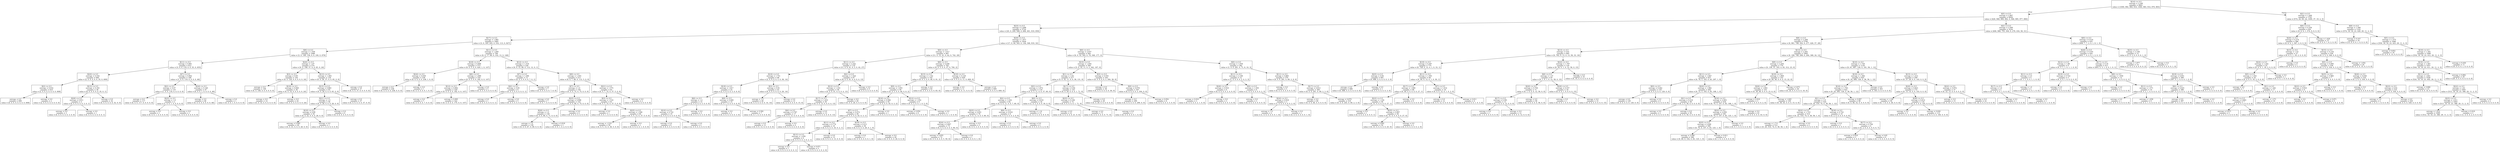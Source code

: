 digraph Tree {
node [shape=box] ;
0 [label="X[14] <= 0.5\nentropy = 3.169\nsamples = 8661\nvalue = [1000, 992, 984, 916, 1000, 983, 914, 979, 893]"] ;
1 [label="X[5] <= 0.5\nentropy = 2.967\nsamples = 6958\nvalue = [426, 968, 964, 892, 0, 946, 895, 977, 890]"] ;
0 -> 1 [labeldistance=2.5, labelangle=45, headlabel="True"] ;
2 [label="X[23] <= 0.5\nentropy = 2.498\nsamples = 3724\nvalue = [20, 0, 209, 588, 0, 668, 461, 919, 859]"] ;
1 -> 2 ;
3 [label="X[17] <= 0.5\nentropy = 1.985\nsamples = 1885\nvalue = [3, 0, 165, 245, 0, 532, 113, 0, 827]"] ;
2 -> 3 ;
4 [label="X[8] <= 0.5\nentropy = 1.558\nsamples = 1086\nvalue = [3, 0, 148, 156, 0, 0, 100, 0, 679]"] ;
3 -> 4 ;
5 [label="X[11] <= 0.5\nentropy = 0.881\nsamples = 812\nvalue = [3, 0, 0, 119, 0, 0, 35, 0, 655]"] ;
4 -> 5 ;
6 [label="X[20] <= 0.5\nentropy = 0.334\nsamples = 646\nvalue = [2, 0, 0, 0, 0, 0, 35, 0, 609]"] ;
5 -> 6 ;
7 [label="X[2] <= 0.5\nentropy = 0.032\nsamples = 610\nvalue = [2, 0, 0, 0, 0, 0, 0, 0, 608]"] ;
6 -> 7 ;
8 [label="entropy = 0.0\nsamples = 608\nvalue = [0, 0, 0, 0, 0, 0, 0, 0, 608]"] ;
7 -> 8 ;
9 [label="entropy = 0.0\nsamples = 2\nvalue = [2, 0, 0, 0, 0, 0, 0, 0, 0]"] ;
7 -> 9 ;
10 [label="X[15] <= 0.5\nentropy = 0.183\nsamples = 36\nvalue = [0, 0, 0, 0, 0, 0, 35, 0, 1]"] ;
6 -> 10 ;
11 [label="X[26] <= 0.5\nentropy = 0.811\nsamples = 4\nvalue = [0, 0, 0, 0, 0, 0, 3, 0, 1]"] ;
10 -> 11 ;
12 [label="entropy = 0.0\nsamples = 3\nvalue = [0, 0, 0, 0, 0, 0, 3, 0, 0]"] ;
11 -> 12 ;
13 [label="entropy = 0.0\nsamples = 1\nvalue = [0, 0, 0, 0, 0, 0, 0, 0, 1]"] ;
11 -> 13 ;
14 [label="entropy = 0.0\nsamples = 32\nvalue = [0, 0, 0, 0, 0, 0, 32, 0, 0]"] ;
10 -> 14 ;
15 [label="X[7] <= 0.5\nentropy = 0.902\nsamples = 166\nvalue = [1, 0, 0, 119, 0, 0, 0, 0, 46]"] ;
5 -> 15 ;
16 [label="X[2] <= 0.5\nentropy = 0.07\nsamples = 119\nvalue = [1, 0, 0, 118, 0, 0, 0, 0, 0]"] ;
15 -> 16 ;
17 [label="entropy = 0.0\nsamples = 117\nvalue = [0, 0, 0, 117, 0, 0, 0, 0, 0]"] ;
16 -> 17 ;
18 [label="X[25] <= 0.5\nentropy = 1.0\nsamples = 2\nvalue = [1, 0, 0, 1, 0, 0, 0, 0, 0]"] ;
16 -> 18 ;
19 [label="entropy = 0.0\nsamples = 1\nvalue = [0, 0, 0, 1, 0, 0, 0, 0, 0]"] ;
18 -> 19 ;
20 [label="entropy = 0.0\nsamples = 1\nvalue = [1, 0, 0, 0, 0, 0, 0, 0, 0]"] ;
18 -> 20 ;
21 [label="X[24] <= 0.5\nentropy = 0.149\nsamples = 47\nvalue = [0, 0, 0, 1, 0, 0, 0, 0, 46]"] ;
15 -> 21 ;
22 [label="entropy = 0.0\nsamples = 46\nvalue = [0, 0, 0, 0, 0, 0, 0, 0, 46]"] ;
21 -> 22 ;
23 [label="entropy = 0.0\nsamples = 1\nvalue = [0, 0, 0, 1, 0, 0, 0, 0, 0]"] ;
21 -> 23 ;
24 [label="X[20] <= 0.5\nentropy = 1.67\nsamples = 274\nvalue = [0, 0, 148, 37, 0, 0, 65, 0, 24]"] ;
4 -> 24 ;
25 [label="X[3] <= 0.5\nentropy = 0.65\nsamples = 144\nvalue = [0, 0, 120, 0, 0, 0, 0, 0, 24]"] ;
24 -> 25 ;
26 [label="entropy = 0.0\nsamples = 106\nvalue = [0, 0, 106, 0, 0, 0, 0, 0, 0]"] ;
25 -> 26 ;
27 [label="X[19] <= 0.5\nentropy = 0.949\nsamples = 38\nvalue = [0, 0, 14, 0, 0, 0, 0, 0, 24]"] ;
25 -> 27 ;
28 [label="entropy = 0.0\nsamples = 14\nvalue = [0, 0, 14, 0, 0, 0, 0, 0, 0]"] ;
27 -> 28 ;
29 [label="entropy = 0.0\nsamples = 24\nvalue = [0, 0, 0, 0, 0, 0, 0, 0, 24]"] ;
27 -> 29 ;
30 [label="X[13] <= 0.5\nentropy = 1.493\nsamples = 130\nvalue = [0, 0, 28, 37, 0, 0, 65, 0, 0]"] ;
24 -> 30 ;
31 [label="X[15] <= 0.5\nentropy = 0.883\nsamples = 93\nvalue = [0, 0, 28, 0, 0, 0, 65, 0, 0]"] ;
30 -> 31 ;
32 [label="X[21] <= 0.5\nentropy = 1.0\nsamples = 56\nvalue = [0, 0, 28, 0, 0, 0, 28, 0, 0]"] ;
31 -> 32 ;
33 [label="X[10] <= 0.5\nentropy = 0.99\nsamples = 50\nvalue = [0, 0, 22, 0, 0, 0, 28, 0, 0]"] ;
32 -> 33 ;
34 [label="entropy = 0.985\nsamples = 49\nvalue = [0, 0, 21, 0, 0, 0, 28, 0, 0]"] ;
33 -> 34 ;
35 [label="entropy = 0.0\nsamples = 1\nvalue = [0, 0, 1, 0, 0, 0, 0, 0, 0]"] ;
33 -> 35 ;
36 [label="entropy = 0.0\nsamples = 6\nvalue = [0, 0, 6, 0, 0, 0, 0, 0, 0]"] ;
32 -> 36 ;
37 [label="entropy = 0.0\nsamples = 37\nvalue = [0, 0, 0, 0, 0, 0, 37, 0, 0]"] ;
31 -> 37 ;
38 [label="entropy = 0.0\nsamples = 37\nvalue = [0, 0, 0, 37, 0, 0, 0, 0, 0]"] ;
30 -> 38 ;
39 [label="X[11] <= 0.5\nentropy = 1.409\nsamples = 799\nvalue = [0, 0, 17, 89, 0, 532, 13, 0, 148]"] ;
3 -> 39 ;
40 [label="X[18] <= 0.5\nentropy = 0.908\nsamples = 573\nvalue = [0, 0, 5, 0, 0, 420, 1, 0, 147]"] ;
39 -> 40 ;
41 [label="X[24] <= 0.5\nentropy = 0.039\nsamples = 239\nvalue = [0, 0, 0, 0, 0, 238, 1, 0, 0]"] ;
40 -> 41 ;
42 [label="entropy = 0.0\nsamples = 238\nvalue = [0, 0, 0, 0, 0, 238, 0, 0, 0]"] ;
41 -> 42 ;
43 [label="entropy = 0.0\nsamples = 1\nvalue = [0, 0, 0, 0, 0, 0, 1, 0, 0]"] ;
41 -> 43 ;
44 [label="X[8] <= 0.5\nentropy = 1.089\nsamples = 334\nvalue = [0, 0, 5, 0, 0, 182, 0, 0, 147]"] ;
40 -> 44 ;
45 [label="X[12] <= 0.5\nentropy = 0.992\nsamples = 329\nvalue = [0, 0, 0, 0, 0, 182, 0, 0, 147]"] ;
44 -> 45 ;
46 [label="entropy = 0.0\nsamples = 7\nvalue = [0, 0, 0, 0, 0, 7, 0, 0, 0]"] ;
45 -> 46 ;
47 [label="entropy = 0.995\nsamples = 322\nvalue = [0, 0, 0, 0, 0, 175, 0, 0, 147]"] ;
45 -> 47 ;
48 [label="entropy = 0.0\nsamples = 5\nvalue = [0, 0, 5, 0, 0, 0, 0, 0, 0]"] ;
44 -> 48 ;
49 [label="X[12] <= 0.5\nentropy = 1.516\nsamples = 226\nvalue = [0, 0, 12, 89, 0, 112, 12, 0, 1]"] ;
39 -> 49 ;
50 [label="X[7] <= 0.5\nentropy = 1.296\nsamples = 13\nvalue = [0, 0, 5, 0, 0, 0, 7, 0, 1]"] ;
49 -> 50 ;
51 [label="X[4] <= 0.5\nentropy = 0.65\nsamples = 6\nvalue = [0, 0, 5, 0, 0, 0, 0, 0, 1]"] ;
50 -> 51 ;
52 [label="entropy = 0.0\nsamples = 1\nvalue = [0, 0, 0, 0, 0, 0, 0, 0, 1]"] ;
51 -> 52 ;
53 [label="entropy = 0.0\nsamples = 5\nvalue = [0, 0, 5, 0, 0, 0, 0, 0, 0]"] ;
51 -> 53 ;
54 [label="entropy = 0.0\nsamples = 7\nvalue = [0, 0, 0, 0, 0, 0, 7, 0, 0]"] ;
50 -> 54 ;
55 [label="X[8] <= 0.5\nentropy = 1.303\nsamples = 213\nvalue = [0, 0, 7, 89, 0, 112, 5, 0, 0]"] ;
49 -> 55 ;
56 [label="X[7] <= 0.5\nentropy = 1.0\nsamples = 150\nvalue = [0, 0, 0, 75, 0, 75, 0, 0, 0]"] ;
55 -> 56 ;
57 [label="entropy = 0.0\nsamples = 7\nvalue = [0, 0, 0, 7, 0, 0, 0, 0, 0]"] ;
56 -> 57 ;
58 [label="X[25] <= 0.5\nentropy = 0.998\nsamples = 143\nvalue = [0, 0, 0, 68, 0, 75, 0, 0, 0]"] ;
56 -> 58 ;
59 [label="X[20] <= 0.5\nentropy = 1.0\nsamples = 139\nvalue = [0, 0, 0, 68, 0, 71, 0, 0, 0]"] ;
58 -> 59 ;
60 [label="entropy = 1.0\nsamples = 136\nvalue = [0, 0, 0, 67, 0, 69, 0, 0, 0]"] ;
59 -> 60 ;
61 [label="entropy = 0.918\nsamples = 3\nvalue = [0, 0, 0, 1, 0, 2, 0, 0, 0]"] ;
59 -> 61 ;
62 [label="entropy = 0.0\nsamples = 4\nvalue = [0, 0, 0, 0, 0, 4, 0, 0, 0]"] ;
58 -> 62 ;
63 [label="X[21] <= 0.5\nentropy = 1.575\nsamples = 63\nvalue = [0, 0, 7, 14, 0, 37, 5, 0, 0]"] ;
55 -> 63 ;
64 [label="X[3] <= 0.5\nentropy = 1.516\nsamples = 61\nvalue = [0, 0, 5, 14, 0, 37, 5, 0, 0]"] ;
63 -> 64 ;
65 [label="entropy = 0.0\nsamples = 1\nvalue = [0, 0, 0, 1, 0, 0, 0, 0, 0]"] ;
64 -> 65 ;
66 [label="X[25] <= 0.5\nentropy = 1.506\nsamples = 60\nvalue = [0, 0, 5, 13, 0, 37, 5, 0, 0]"] ;
64 -> 66 ;
67 [label="entropy = 1.519\nsamples = 59\nvalue = [0, 0, 5, 13, 0, 36, 5, 0, 0]"] ;
66 -> 67 ;
68 [label="entropy = 0.0\nsamples = 1\nvalue = [0, 0, 0, 0, 0, 1, 0, 0, 0]"] ;
66 -> 68 ;
69 [label="entropy = 0.0\nsamples = 2\nvalue = [0, 0, 2, 0, 0, 0, 0, 0, 0]"] ;
63 -> 69 ;
70 [label="X[20] <= 0.5\nentropy = 1.977\nsamples = 1839\nvalue = [17, 0, 44, 343, 0, 136, 348, 919, 32]"] ;
2 -> 70 ;
71 [label="X[0] <= 0.5\nentropy = 1.017\nsamples = 897\nvalue = [11, 0, 12, 41, 0, 62, 0, 742, 29]"] ;
70 -> 71 ;
72 [label="X[11] <= 0.5\nentropy = 2.242\nsamples = 135\nvalue = [11, 0, 9, 41, 0, 5, 0, 42, 27]"] ;
71 -> 72 ;
73 [label="X[16] <= 0.5\nentropy = 1.751\nsamples = 68\nvalue = [2, 0, 9, 0, 0, 5, 0, 38, 14]"] ;
72 -> 73 ;
74 [label="X[18] <= 0.5\nentropy = 1.817\nsamples = 25\nvalue = [2, 0, 9, 0, 0, 5, 0, 9, 0]"] ;
73 -> 74 ;
75 [label="X[6] <= 0.5\nentropy = 1.4\nsamples = 15\nvalue = [2, 0, 8, 0, 0, 5, 0, 0, 0]"] ;
74 -> 75 ;
76 [label="X[10] <= 0.5\nentropy = 0.722\nsamples = 10\nvalue = [2, 0, 8, 0, 0, 0, 0, 0, 0]"] ;
75 -> 76 ;
77 [label="entropy = 0.0\nsamples = 8\nvalue = [0, 0, 8, 0, 0, 0, 0, 0, 0]"] ;
76 -> 77 ;
78 [label="entropy = 0.0\nsamples = 2\nvalue = [2, 0, 0, 0, 0, 0, 0, 0, 0]"] ;
76 -> 78 ;
79 [label="entropy = 0.0\nsamples = 5\nvalue = [0, 0, 0, 0, 0, 5, 0, 0, 0]"] ;
75 -> 79 ;
80 [label="X[9] <= 0.5\nentropy = 0.469\nsamples = 10\nvalue = [0, 0, 1, 0, 0, 0, 0, 9, 0]"] ;
74 -> 80 ;
81 [label="entropy = 0.0\nsamples = 3\nvalue = [0, 0, 0, 0, 0, 0, 0, 3, 0]"] ;
80 -> 81 ;
82 [label="entropy = 0.592\nsamples = 7\nvalue = [0, 0, 1, 0, 0, 0, 0, 6, 0]"] ;
80 -> 82 ;
83 [label="X[3] <= 0.5\nentropy = 0.91\nsamples = 43\nvalue = [0, 0, 0, 0, 0, 0, 0, 29, 14]"] ;
73 -> 83 ;
84 [label="entropy = 1.0\nsamples = 28\nvalue = [0, 0, 0, 0, 0, 0, 0, 14, 14]"] ;
83 -> 84 ;
85 [label="entropy = 0.0\nsamples = 15\nvalue = [0, 0, 0, 0, 0, 0, 0, 15, 0]"] ;
83 -> 85 ;
86 [label="X[2] <= 0.5\nentropy = 1.524\nsamples = 67\nvalue = [9, 0, 0, 41, 0, 0, 0, 4, 13]"] ;
72 -> 86 ;
87 [label="X[12] <= 0.5\nentropy = 1.103\nsamples = 58\nvalue = [0, 0, 0, 41, 0, 0, 0, 4, 13]"] ;
86 -> 87 ;
88 [label="X[17] <= 0.5\nentropy = 1.433\nsamples = 30\nvalue = [0, 0, 0, 13, 0, 0, 0, 4, 13]"] ;
87 -> 88 ;
89 [label="X[4] <= 0.5\nentropy = 0.787\nsamples = 17\nvalue = [0, 0, 0, 13, 0, 0, 0, 4, 0]"] ;
88 -> 89 ;
90 [label="entropy = 0.0\nsamples = 13\nvalue = [0, 0, 0, 13, 0, 0, 0, 0, 0]"] ;
89 -> 90 ;
91 [label="entropy = 0.0\nsamples = 4\nvalue = [0, 0, 0, 0, 0, 0, 0, 4, 0]"] ;
89 -> 91 ;
92 [label="entropy = 0.0\nsamples = 13\nvalue = [0, 0, 0, 0, 0, 0, 0, 0, 13]"] ;
88 -> 92 ;
93 [label="entropy = 0.0\nsamples = 28\nvalue = [0, 0, 0, 28, 0, 0, 0, 0, 0]"] ;
87 -> 93 ;
94 [label="entropy = 0.0\nsamples = 9\nvalue = [9, 0, 0, 0, 0, 0, 0, 0, 0]"] ;
86 -> 94 ;
95 [label="X[6] <= 0.5\nentropy = 0.446\nsamples = 762\nvalue = [0, 0, 3, 0, 0, 57, 0, 700, 2]"] ;
71 -> 95 ;
96 [label="X[15] <= 0.5\nentropy = 1.142\nsamples = 142\nvalue = [0, 0, 3, 0, 0, 46, 0, 91, 2]"] ;
95 -> 96 ;
97 [label="X[9] <= 0.5\nentropy = 1.055\nsamples = 59\nvalue = [0, 0, 3, 0, 0, 46, 0, 8, 2]"] ;
96 -> 97 ;
98 [label="X[16] <= 0.5\nentropy = 0.566\nsamples = 50\nvalue = [0, 0, 0, 0, 0, 45, 0, 3, 2]"] ;
97 -> 98 ;
99 [label="X[7] <= 0.5\nentropy = 0.474\nsamples = 49\nvalue = [0, 0, 0, 0, 0, 45, 0, 3, 1]"] ;
98 -> 99 ;
100 [label="X[11] <= 0.5\nentropy = 0.774\nsamples = 19\nvalue = [0, 0, 0, 0, 0, 16, 0, 2, 1]"] ;
99 -> 100 ;
101 [label="X[13] <= 0.5\nentropy = 1.459\nsamples = 6\nvalue = [0, 0, 0, 0, 0, 3, 0, 2, 1]"] ;
100 -> 101 ;
102 [label="entropy = 0.0\nsamples = 1\nvalue = [0, 0, 0, 0, 0, 0, 0, 0, 1]"] ;
101 -> 102 ;
103 [label="entropy = 0.971\nsamples = 5\nvalue = [0, 0, 0, 0, 0, 3, 0, 2, 0]"] ;
101 -> 103 ;
104 [label="entropy = 0.0\nsamples = 13\nvalue = [0, 0, 0, 0, 0, 13, 0, 0, 0]"] ;
100 -> 104 ;
105 [label="X[18] <= 0.5\nentropy = 0.211\nsamples = 30\nvalue = [0, 0, 0, 0, 0, 29, 0, 1, 0]"] ;
99 -> 105 ;
106 [label="entropy = 0.0\nsamples = 1\nvalue = [0, 0, 0, 0, 0, 0, 0, 1, 0]"] ;
105 -> 106 ;
107 [label="entropy = 0.0\nsamples = 29\nvalue = [0, 0, 0, 0, 0, 29, 0, 0, 0]"] ;
105 -> 107 ;
108 [label="entropy = 0.0\nsamples = 1\nvalue = [0, 0, 0, 0, 0, 0, 0, 0, 1]"] ;
98 -> 108 ;
109 [label="X[12] <= 0.5\nentropy = 1.352\nsamples = 9\nvalue = [0, 0, 3, 0, 0, 1, 0, 5, 0]"] ;
97 -> 109 ;
110 [label="entropy = 0.954\nsamples = 8\nvalue = [0, 0, 3, 0, 0, 0, 0, 5, 0]"] ;
109 -> 110 ;
111 [label="entropy = 0.0\nsamples = 1\nvalue = [0, 0, 0, 0, 0, 1, 0, 0, 0]"] ;
109 -> 111 ;
112 [label="entropy = 0.0\nsamples = 83\nvalue = [0, 0, 0, 0, 0, 0, 0, 83, 0]"] ;
96 -> 112 ;
113 [label="X[19] <= 0.5\nentropy = 0.129\nsamples = 620\nvalue = [0, 0, 0, 0, 0, 11, 0, 609, 0]"] ;
95 -> 113 ;
114 [label="entropy = 0.0\nsamples = 11\nvalue = [0, 0, 0, 0, 0, 11, 0, 0, 0]"] ;
113 -> 114 ;
115 [label="entropy = 0.0\nsamples = 609\nvalue = [0, 0, 0, 0, 0, 0, 0, 609, 0]"] ;
113 -> 115 ;
116 [label="X[6] <= 0.5\nentropy = 2.037\nsamples = 942\nvalue = [6, 0, 32, 302, 0, 74, 348, 177, 3]"] ;
70 -> 116 ;
117 [label="X[10] <= 0.5\nentropy = 1.404\nsamples = 560\nvalue = [5, 0, 32, 11, 0, 3, 342, 167, 0]"] ;
116 -> 117 ;
118 [label="X[1] <= 0.5\nentropy = 1.63\nsamples = 217\nvalue = [5, 0, 32, 11, 0, 0, 38, 131, 0]"] ;
117 -> 118 ;
119 [label="X[3] <= 0.5\nentropy = 1.672\nsamples = 116\nvalue = [5, 0, 3, 11, 0, 0, 37, 60, 0]"] ;
118 -> 119 ;
120 [label="X[2] <= 0.5\nentropy = 1.234\nsamples = 82\nvalue = [4, 0, 0, 11, 0, 0, 7, 60, 0]"] ;
119 -> 120 ;
121 [label="X[25] <= 0.5\nentropy = 0.931\nsamples = 76\nvalue = [0, 0, 0, 11, 0, 0, 5, 60, 0]"] ;
120 -> 121 ;
122 [label="X[24] <= 0.5\nentropy = 0.847\nsamples = 73\nvalue = [0, 0, 0, 8, 0, 0, 5, 60, 0]"] ;
121 -> 122 ;
123 [label="entropy = 0.855\nsamples = 72\nvalue = [0, 0, 0, 8, 0, 0, 5, 59, 0]"] ;
122 -> 123 ;
124 [label="entropy = 0.0\nsamples = 1\nvalue = [0, 0, 0, 0, 0, 0, 0, 1, 0]"] ;
122 -> 124 ;
125 [label="entropy = 0.0\nsamples = 3\nvalue = [0, 0, 0, 3, 0, 0, 0, 0, 0]"] ;
121 -> 125 ;
126 [label="X[9] <= 0.5\nentropy = 0.918\nsamples = 6\nvalue = [4, 0, 0, 0, 0, 0, 2, 0, 0]"] ;
120 -> 126 ;
127 [label="entropy = 0.0\nsamples = 4\nvalue = [4, 0, 0, 0, 0, 0, 0, 0, 0]"] ;
126 -> 127 ;
128 [label="entropy = 0.0\nsamples = 2\nvalue = [0, 0, 0, 0, 0, 0, 2, 0, 0]"] ;
126 -> 128 ;
129 [label="X[0] <= 0.5\nentropy = 0.618\nsamples = 34\nvalue = [1, 0, 3, 0, 0, 0, 30, 0, 0]"] ;
119 -> 129 ;
130 [label="entropy = 1.14\nsamples = 13\nvalue = [1, 0, 3, 0, 0, 0, 9, 0, 0]"] ;
129 -> 130 ;
131 [label="entropy = 0.0\nsamples = 21\nvalue = [0, 0, 0, 0, 0, 0, 21, 0, 0]"] ;
129 -> 131 ;
132 [label="X[17] <= 0.5\nentropy = 0.94\nsamples = 101\nvalue = [0, 0, 29, 0, 0, 0, 1, 71, 0]"] ;
118 -> 132 ;
133 [label="X[25] <= 0.5\nentropy = 0.106\nsamples = 72\nvalue = [0, 0, 0, 0, 0, 0, 1, 71, 0]"] ;
132 -> 133 ;
134 [label="entropy = 0.0\nsamples = 71\nvalue = [0, 0, 0, 0, 0, 0, 0, 71, 0]"] ;
133 -> 134 ;
135 [label="entropy = 0.0\nsamples = 1\nvalue = [0, 0, 0, 0, 0, 0, 1, 0, 0]"] ;
133 -> 135 ;
136 [label="entropy = 0.0\nsamples = 29\nvalue = [0, 0, 29, 0, 0, 0, 0, 0, 0]"] ;
132 -> 136 ;
137 [label="X[3] <= 0.5\nentropy = 0.555\nsamples = 343\nvalue = [0, 0, 0, 0, 0, 3, 304, 36, 0]"] ;
117 -> 137 ;
138 [label="entropy = 0.0\nsamples = 36\nvalue = [0, 0, 0, 0, 0, 0, 0, 36, 0]"] ;
137 -> 138 ;
139 [label="X[0] <= 0.5\nentropy = 0.079\nsamples = 307\nvalue = [0, 0, 0, 0, 0, 3, 304, 0, 0]"] ;
137 -> 139 ;
140 [label="entropy = 0.0\nsamples = 299\nvalue = [0, 0, 0, 0, 0, 0, 299, 0, 0]"] ;
139 -> 140 ;
141 [label="entropy = 0.954\nsamples = 8\nvalue = [0, 0, 0, 0, 0, 3, 5, 0, 0]"] ;
139 -> 141 ;
142 [label="X[0] <= 0.5\nentropy = 1.059\nsamples = 382\nvalue = [1, 0, 0, 291, 0, 71, 6, 10, 3]"] ;
116 -> 142 ;
143 [label="X[11] <= 0.5\nentropy = 2.189\nsamples = 12\nvalue = [1, 0, 0, 0, 0, 2, 4, 2, 3]"] ;
142 -> 143 ;
144 [label="X[26] <= 0.5\nentropy = 0.918\nsamples = 6\nvalue = [0, 0, 0, 0, 0, 2, 4, 0, 0]"] ;
143 -> 144 ;
145 [label="entropy = 0.918\nsamples = 3\nvalue = [0, 0, 0, 0, 0, 2, 1, 0, 0]"] ;
144 -> 145 ;
146 [label="entropy = 0.0\nsamples = 3\nvalue = [0, 0, 0, 0, 0, 0, 3, 0, 0]"] ;
144 -> 146 ;
147 [label="X[2] <= 0.5\nentropy = 1.459\nsamples = 6\nvalue = [1, 0, 0, 0, 0, 0, 0, 2, 3]"] ;
143 -> 147 ;
148 [label="entropy = 0.0\nsamples = 3\nvalue = [0, 0, 0, 0, 0, 0, 0, 0, 3]"] ;
147 -> 148 ;
149 [label="X[24] <= 0.5\nentropy = 0.918\nsamples = 3\nvalue = [1, 0, 0, 0, 0, 0, 0, 2, 0]"] ;
147 -> 149 ;
150 [label="entropy = 1.0\nsamples = 2\nvalue = [1, 0, 0, 0, 0, 0, 0, 1, 0]"] ;
149 -> 150 ;
151 [label="entropy = 0.0\nsamples = 1\nvalue = [0, 0, 0, 0, 0, 0, 0, 1, 0]"] ;
149 -> 151 ;
152 [label="X[11] <= 0.5\nentropy = 0.885\nsamples = 370\nvalue = [0, 0, 0, 291, 0, 69, 2, 8, 0]"] ;
142 -> 152 ;
153 [label="entropy = 0.0\nsamples = 5\nvalue = [0, 0, 0, 0, 0, 0, 0, 5, 0]"] ;
152 -> 153 ;
154 [label="X[17] <= 0.5\nentropy = 0.813\nsamples = 365\nvalue = [0, 0, 0, 291, 0, 69, 2, 3, 0]"] ;
152 -> 154 ;
155 [label="entropy = 0.0\nsamples = 46\nvalue = [0, 0, 0, 46, 0, 0, 0, 0, 0]"] ;
154 -> 155 ;
156 [label="entropy = 0.879\nsamples = 319\nvalue = [0, 0, 0, 245, 0, 69, 2, 3, 0]"] ;
154 -> 156 ;
157 [label="X[2] <= 0.5\nentropy = 2.569\nsamples = 3234\nvalue = [406, 968, 755, 304, 0, 278, 434, 58, 31]"] ;
1 -> 157 ;
158 [label="X[8] <= 0.5\nentropy = 2.309\nsamples = 2799\nvalue = [0, 961, 748, 302, 0, 277, 426, 57, 28]"] ;
157 -> 158 ;
159 [label="X[13] <= 0.5\nentropy = 0.91\nsamples = 895\nvalue = [0, 762, 0, 13, 0, 13, 58, 33, 16]"] ;
158 -> 159 ;
160 [label="X[19] <= 0.5\nentropy = 0.397\nsamples = 775\nvalue = [0, 728, 0, 12, 0, 1, 0, 33, 1]"] ;
159 -> 160 ;
161 [label="X[25] <= 0.5\nentropy = 0.04\nsamples = 691\nvalue = [0, 688, 0, 0, 0, 0, 0, 3, 0]"] ;
160 -> 161 ;
162 [label="entropy = 0.0\nsamples = 688\nvalue = [0, 688, 0, 0, 0, 0, 0, 0, 0]"] ;
161 -> 162 ;
163 [label="entropy = 0.0\nsamples = 3\nvalue = [0, 0, 0, 0, 0, 0, 0, 3, 0]"] ;
161 -> 163 ;
164 [label="X[11] <= 0.5\nentropy = 1.593\nsamples = 84\nvalue = [0, 40, 0, 12, 0, 1, 0, 30, 1]"] ;
160 -> 164 ;
165 [label="X[17] <= 0.5\nentropy = 1.069\nsamples = 68\nvalue = [0, 40, 0, 0, 0, 0, 0, 27, 1]"] ;
164 -> 165 ;
166 [label="X[23] <= 0.5\nentropy = 1.104\nsamples = 59\nvalue = [0, 31, 0, 0, 0, 0, 0, 27, 1]"] ;
165 -> 166 ;
167 [label="entropy = 0.0\nsamples = 1\nvalue = [0, 0, 0, 0, 0, 0, 0, 0, 1]"] ;
166 -> 167 ;
168 [label="X[25] <= 0.5\nentropy = 0.997\nsamples = 58\nvalue = [0, 31, 0, 0, 0, 0, 0, 27, 0]"] ;
166 -> 168 ;
169 [label="entropy = 0.992\nsamples = 56\nvalue = [0, 31, 0, 0, 0, 0, 0, 25, 0]"] ;
168 -> 169 ;
170 [label="entropy = 0.0\nsamples = 2\nvalue = [0, 0, 0, 0, 0, 0, 0, 2, 0]"] ;
168 -> 170 ;
171 [label="entropy = 0.0\nsamples = 9\nvalue = [0, 9, 0, 0, 0, 0, 0, 0, 0]"] ;
165 -> 171 ;
172 [label="X[7] <= 0.5\nentropy = 1.014\nsamples = 16\nvalue = [0, 0, 0, 12, 0, 1, 0, 3, 0]"] ;
164 -> 172 ;
173 [label="entropy = 0.0\nsamples = 12\nvalue = [0, 0, 0, 12, 0, 0, 0, 0, 0]"] ;
172 -> 173 ;
174 [label="entropy = 0.811\nsamples = 4\nvalue = [0, 0, 0, 0, 0, 1, 0, 3, 0]"] ;
172 -> 174 ;
175 [label="X[22] <= 0.5\nentropy = 1.787\nsamples = 120\nvalue = [0, 34, 0, 1, 0, 12, 58, 0, 15]"] ;
159 -> 175 ;
176 [label="X[6] <= 0.5\nentropy = 1.37\nsamples = 87\nvalue = [0, 1, 0, 1, 0, 12, 58, 0, 15]"] ;
175 -> 176 ;
177 [label="X[20] <= 0.5\nentropy = 0.758\nsamples = 71\nvalue = [0, 1, 0, 0, 0, 12, 58, 0, 0]"] ;
176 -> 177 ;
178 [label="X[17] <= 0.5\nentropy = 0.391\nsamples = 13\nvalue = [0, 1, 0, 0, 0, 12, 0, 0, 0]"] ;
177 -> 178 ;
179 [label="entropy = 0.0\nsamples = 1\nvalue = [0, 1, 0, 0, 0, 0, 0, 0, 0]"] ;
178 -> 179 ;
180 [label="entropy = 0.0\nsamples = 12\nvalue = [0, 0, 0, 0, 0, 12, 0, 0, 0]"] ;
178 -> 180 ;
181 [label="entropy = 0.0\nsamples = 58\nvalue = [0, 0, 0, 0, 0, 0, 58, 0, 0]"] ;
177 -> 181 ;
182 [label="X[26] <= 0.5\nentropy = 0.337\nsamples = 16\nvalue = [0, 0, 0, 1, 0, 0, 0, 0, 15]"] ;
176 -> 182 ;
183 [label="entropy = 0.0\nsamples = 1\nvalue = [0, 0, 0, 1, 0, 0, 0, 0, 0]"] ;
182 -> 183 ;
184 [label="entropy = 0.0\nsamples = 15\nvalue = [0, 0, 0, 0, 0, 0, 0, 0, 15]"] ;
182 -> 184 ;
185 [label="entropy = 0.0\nsamples = 33\nvalue = [0, 33, 0, 0, 0, 0, 0, 0, 0]"] ;
175 -> 185 ;
186 [label="X[13] <= 0.5\nentropy = 2.262\nsamples = 1904\nvalue = [0, 199, 748, 289, 0, 264, 368, 24, 12]"] ;
158 -> 186 ;
187 [label="X[9] <= 0.5\nentropy = 2.204\nsamples = 770\nvalue = [0, 138, 51, 163, 0, 83, 312, 23, 0]"] ;
186 -> 187 ;
188 [label="X[11] <= 0.5\nentropy = 1.847\nsamples = 627\nvalue = [0, 78, 5, 163, 0, 83, 297, 1, 0]"] ;
187 -> 188 ;
189 [label="X[0] <= 0.5\nentropy = 0.262\nsamples = 135\nvalue = [0, 6, 0, 0, 0, 0, 129, 0, 0]"] ;
188 -> 189 ;
190 [label="entropy = 0.0\nsamples = 129\nvalue = [0, 0, 0, 0, 0, 0, 129, 0, 0]"] ;
189 -> 190 ;
191 [label="entropy = 0.0\nsamples = 6\nvalue = [0, 6, 0, 0, 0, 0, 0, 0, 0]"] ;
189 -> 191 ;
192 [label="X[20] <= 0.5\nentropy = 1.982\nsamples = 492\nvalue = [0, 72, 5, 163, 0, 83, 168, 1, 0]"] ;
188 -> 192 ;
193 [label="X[1] <= 0.5\nentropy = 0.216\nsamples = 58\nvalue = [0, 2, 0, 56, 0, 0, 0, 0, 0]"] ;
192 -> 193 ;
194 [label="entropy = 0.0\nsamples = 2\nvalue = [0, 2, 0, 0, 0, 0, 0, 0, 0]"] ;
193 -> 194 ;
195 [label="entropy = 0.0\nsamples = 56\nvalue = [0, 0, 0, 56, 0, 0, 0, 0, 0]"] ;
193 -> 195 ;
196 [label="X[16] <= 0.5\nentropy = 2.003\nsamples = 434\nvalue = [0, 70, 5, 107, 0, 83, 168, 1, 0]"] ;
192 -> 196 ;
197 [label="X[22] <= 0.5\nentropy = 2.059\nsamples = 391\nvalue = [0, 70, 5, 107, 0, 83, 125, 1, 0]"] ;
196 -> 197 ;
198 [label="X[25] <= 0.5\nentropy = 2.048\nsamples = 390\nvalue = [0, 70, 4, 107, 0, 83, 125, 1, 0]"] ;
197 -> 198 ;
199 [label="entropy = 2.048\nsamples = 386\nvalue = [0, 69, 4, 104, 0, 83, 125, 1, 0]"] ;
198 -> 199 ;
200 [label="entropy = 0.811\nsamples = 4\nvalue = [0, 1, 0, 3, 0, 0, 0, 0, 0]"] ;
198 -> 200 ;
201 [label="entropy = 0.0\nsamples = 1\nvalue = [0, 0, 1, 0, 0, 0, 0, 0, 0]"] ;
197 -> 201 ;
202 [label="entropy = 0.0\nsamples = 43\nvalue = [0, 0, 0, 0, 0, 0, 43, 0, 0]"] ;
196 -> 202 ;
203 [label="X[19] <= 0.5\nentropy = 1.809\nsamples = 143\nvalue = [0, 60, 46, 0, 0, 0, 15, 22, 0]"] ;
187 -> 203 ;
204 [label="X[26] <= 0.5\nentropy = 1.693\nsamples = 103\nvalue = [0, 36, 46, 0, 0, 0, 15, 6, 0]"] ;
203 -> 204 ;
205 [label="entropy = 0.918\nsamples = 3\nvalue = [0, 0, 1, 0, 0, 0, 0, 2, 0]"] ;
204 -> 205 ;
206 [label="entropy = 1.645\nsamples = 100\nvalue = [0, 36, 45, 0, 0, 0, 15, 4, 0]"] ;
204 -> 206 ;
207 [label="entropy = 0.971\nsamples = 40\nvalue = [0, 24, 0, 0, 0, 0, 0, 16, 0]"] ;
203 -> 207 ;
208 [label="X[10] <= 0.5\nentropy = 1.726\nsamples = 1134\nvalue = [0, 61, 697, 126, 0, 181, 56, 1, 12]"] ;
186 -> 208 ;
209 [label="X[19] <= 0.5\nentropy = 1.394\nsamples = 925\nvalue = [0, 24, 668, 126, 0, 38, 56, 1, 12]"] ;
208 -> 209 ;
210 [label="X[16] <= 0.5\nentropy = 1.783\nsamples = 622\nvalue = [0, 24, 365, 126, 0, 38, 56, 1, 12]"] ;
209 -> 210 ;
211 [label="X[1] <= 0.5\nentropy = 1.8\nsamples = 524\nvalue = [0, 24, 319, 74, 0, 38, 56, 1, 12]"] ;
210 -> 211 ;
212 [label="X[22] <= 0.5\nentropy = 1.723\nsamples = 514\nvalue = [0, 22, 319, 74, 0, 38, 56, 1, 4]"] ;
211 -> 212 ;
213 [label="entropy = 1.711\nsamples = 512\nvalue = [0, 20, 319, 74, 0, 38, 56, 1, 4]"] ;
212 -> 213 ;
214 [label="entropy = 0.0\nsamples = 2\nvalue = [0, 2, 0, 0, 0, 0, 0, 0, 0]"] ;
212 -> 214 ;
215 [label="X[18] <= 0.5\nentropy = 0.722\nsamples = 10\nvalue = [0, 2, 0, 0, 0, 0, 0, 0, 8]"] ;
211 -> 215 ;
216 [label="entropy = 0.0\nsamples = 1\nvalue = [0, 0, 0, 0, 0, 0, 0, 0, 1]"] ;
215 -> 216 ;
217 [label="X[17] <= 0.5\nentropy = 0.764\nsamples = 9\nvalue = [0, 2, 0, 0, 0, 0, 0, 0, 7]"] ;
215 -> 217 ;
218 [label="entropy = 0.918\nsamples = 3\nvalue = [0, 1, 0, 0, 0, 0, 0, 0, 2]"] ;
217 -> 218 ;
219 [label="entropy = 0.65\nsamples = 6\nvalue = [0, 1, 0, 0, 0, 0, 0, 0, 5]"] ;
217 -> 219 ;
220 [label="entropy = 0.997\nsamples = 98\nvalue = [0, 0, 46, 52, 0, 0, 0, 0, 0]"] ;
210 -> 220 ;
221 [label="entropy = 0.0\nsamples = 303\nvalue = [0, 0, 303, 0, 0, 0, 0, 0, 0]"] ;
209 -> 221 ;
222 [label="X[15] <= 0.5\nentropy = 1.212\nsamples = 209\nvalue = [0, 37, 29, 0, 0, 143, 0, 0, 0]"] ;
208 -> 222 ;
223 [label="X[20] <= 0.5\nentropy = 0.823\nsamples = 172\nvalue = [0, 15, 14, 0, 0, 143, 0, 0, 0]"] ;
222 -> 223 ;
224 [label="entropy = 1.146\nsamples = 56\nvalue = [0, 7, 9, 0, 0, 40, 0, 0, 0]"] ;
223 -> 224 ;
225 [label="X[26] <= 0.5\nentropy = 0.614\nsamples = 116\nvalue = [0, 8, 5, 0, 0, 103, 0, 0, 0]"] ;
223 -> 225 ;
226 [label="entropy = 0.0\nsamples = 3\nvalue = [0, 0, 0, 0, 0, 3, 0, 0, 0]"] ;
225 -> 226 ;
227 [label="entropy = 0.626\nsamples = 113\nvalue = [0, 8, 5, 0, 0, 100, 0, 0, 0]"] ;
225 -> 227 ;
228 [label="X[22] <= 0.5\nentropy = 0.974\nsamples = 37\nvalue = [0, 22, 15, 0, 0, 0, 0, 0, 0]"] ;
222 -> 228 ;
229 [label="entropy = 0.0\nsamples = 15\nvalue = [0, 0, 15, 0, 0, 0, 0, 0, 0]"] ;
228 -> 229 ;
230 [label="entropy = 0.0\nsamples = 22\nvalue = [0, 22, 0, 0, 0, 0, 0, 0, 0]"] ;
228 -> 230 ;
231 [label="X[9] <= 0.5\nentropy = 0.516\nsamples = 435\nvalue = [406, 7, 7, 2, 0, 1, 8, 1, 3]"] ;
157 -> 231 ;
232 [label="X[26] <= 0.5\nentropy = 0.335\nsamples = 420\nvalue = [403, 7, 4, 2, 0, 1, 2, 0, 1]"] ;
231 -> 232 ;
233 [label="X[12] <= 0.5\nentropy = 1.88\nsamples = 9\nvalue = [0, 5, 1, 1, 0, 1, 1, 0, 0]"] ;
232 -> 233 ;
234 [label="X[11] <= 0.5\nentropy = 2.0\nsamples = 4\nvalue = [0, 1, 1, 0, 0, 1, 1, 0, 0]"] ;
233 -> 234 ;
235 [label="X[17] <= 0.5\nentropy = 1.0\nsamples = 2\nvalue = [0, 1, 0, 0, 0, 1, 0, 0, 0]"] ;
234 -> 235 ;
236 [label="entropy = 0.0\nsamples = 1\nvalue = [0, 1, 0, 0, 0, 0, 0, 0, 0]"] ;
235 -> 236 ;
237 [label="entropy = 0.0\nsamples = 1\nvalue = [0, 0, 0, 0, 0, 1, 0, 0, 0]"] ;
235 -> 237 ;
238 [label="entropy = 1.0\nsamples = 2\nvalue = [0, 0, 1, 0, 0, 0, 1, 0, 0]"] ;
234 -> 238 ;
239 [label="X[19] <= 0.5\nentropy = 0.722\nsamples = 5\nvalue = [0, 4, 0, 1, 0, 0, 0, 0, 0]"] ;
233 -> 239 ;
240 [label="entropy = 0.0\nsamples = 4\nvalue = [0, 4, 0, 0, 0, 0, 0, 0, 0]"] ;
239 -> 240 ;
241 [label="entropy = 0.0\nsamples = 1\nvalue = [0, 0, 0, 1, 0, 0, 0, 0, 0]"] ;
239 -> 241 ;
242 [label="X[17] <= 0.5\nentropy = 0.18\nsamples = 411\nvalue = [403, 2, 3, 1, 0, 0, 1, 0, 1]"] ;
232 -> 242 ;
243 [label="X[8] <= 0.5\nentropy = 1.959\nsamples = 12\nvalue = [6, 2, 2, 1, 0, 0, 0, 0, 1]"] ;
242 -> 243 ;
244 [label="entropy = 0.0\nsamples = 2\nvalue = [0, 2, 0, 0, 0, 0, 0, 0, 0]"] ;
243 -> 244 ;
245 [label="X[11] <= 0.5\nentropy = 1.571\nsamples = 10\nvalue = [6, 0, 2, 1, 0, 0, 0, 0, 1]"] ;
243 -> 245 ;
246 [label="entropy = 0.0\nsamples = 1\nvalue = [1, 0, 0, 0, 0, 0, 0, 0, 0]"] ;
245 -> 246 ;
247 [label="entropy = 1.658\nsamples = 9\nvalue = [5, 0, 2, 1, 0, 0, 0, 0, 1]"] ;
245 -> 247 ;
248 [label="X[18] <= 0.5\nentropy = 0.051\nsamples = 399\nvalue = [397, 0, 1, 0, 0, 0, 1, 0, 0]"] ;
242 -> 248 ;
249 [label="X[6] <= 0.5\nentropy = 0.025\nsamples = 398\nvalue = [397, 0, 0, 0, 0, 0, 1, 0, 0]"] ;
248 -> 249 ;
250 [label="entropy = 0.0\nsamples = 397\nvalue = [397, 0, 0, 0, 0, 0, 0, 0, 0]"] ;
249 -> 250 ;
251 [label="entropy = 0.0\nsamples = 1\nvalue = [0, 0, 0, 0, 0, 0, 1, 0, 0]"] ;
249 -> 251 ;
252 [label="entropy = 0.0\nsamples = 1\nvalue = [0, 0, 1, 0, 0, 0, 0, 0, 0]"] ;
248 -> 252 ;
253 [label="X[25] <= 0.5\nentropy = 2.106\nsamples = 15\nvalue = [3, 0, 3, 0, 0, 0, 6, 1, 2]"] ;
231 -> 253 ;
254 [label="entropy = 1.877\nsamples = 14\nvalue = [3, 0, 3, 0, 0, 0, 6, 0, 2]"] ;
253 -> 254 ;
255 [label="entropy = 0.0\nsamples = 1\nvalue = [0, 0, 0, 0, 0, 0, 0, 1, 0]"] ;
253 -> 255 ;
256 [label="X[2] <= 0.5\nentropy = 1.448\nsamples = 1703\nvalue = [574, 24, 20, 24, 1000, 37, 19, 2, 3]"] ;
0 -> 256 [labeldistance=2.5, labelangle=-45, headlabel="False"] ;
257 [label="X[6] <= 0.5\nentropy = 0.359\nsamples = 601\nvalue = [0, 6, 4, 1, 574, 8, 8, 0, 0]"] ;
256 -> 257 ;
258 [label="X[20] <= 0.5\nentropy = 0.274\nsamples = 586\nvalue = [0, 6, 4, 1, 567, 2, 6, 0, 0]"] ;
257 -> 258 ;
259 [label="X[15] <= 0.5\nentropy = 1.53\nsamples = 27\nvalue = [0, 4, 2, 1, 18, 2, 0, 0, 0]"] ;
258 -> 259 ;
260 [label="X[24] <= 0.5\nentropy = 1.242\nsamples = 25\nvalue = [0, 4, 0, 1, 18, 2, 0, 0, 0]"] ;
259 -> 260 ;
261 [label="X[5] <= 0.5\nentropy = 1.041\nsamples = 24\nvalue = [0, 4, 0, 0, 18, 2, 0, 0, 0]"] ;
260 -> 261 ;
262 [label="entropy = 0.0\nsamples = 7\nvalue = [0, 0, 0, 0, 7, 0, 0, 0, 0]"] ;
261 -> 262 ;
263 [label="X[1] <= 0.5\nentropy = 1.261\nsamples = 17\nvalue = [0, 4, 0, 0, 11, 2, 0, 0, 0]"] ;
261 -> 263 ;
264 [label="X[17] <= 0.5\nentropy = 0.863\nsamples = 7\nvalue = [0, 2, 0, 0, 5, 0, 0, 0, 0]"] ;
263 -> 264 ;
265 [label="entropy = 0.971\nsamples = 5\nvalue = [0, 2, 0, 0, 3, 0, 0, 0, 0]"] ;
264 -> 265 ;
266 [label="entropy = 0.0\nsamples = 2\nvalue = [0, 0, 0, 0, 2, 0, 0, 0, 0]"] ;
264 -> 266 ;
267 [label="entropy = 1.371\nsamples = 10\nvalue = [0, 2, 0, 0, 6, 2, 0, 0, 0]"] ;
263 -> 267 ;
268 [label="entropy = 0.0\nsamples = 1\nvalue = [0, 0, 0, 1, 0, 0, 0, 0, 0]"] ;
260 -> 268 ;
269 [label="entropy = 0.0\nsamples = 2\nvalue = [0, 0, 2, 0, 0, 0, 0, 0, 0]"] ;
259 -> 269 ;
270 [label="X[15] <= 0.5\nentropy = 0.154\nsamples = 559\nvalue = [0, 2, 2, 0, 549, 0, 6, 0, 0]"] ;
258 -> 270 ;
271 [label="X[5] <= 0.5\nentropy = 0.085\nsamples = 539\nvalue = [0, 2, 0, 0, 534, 0, 3, 0, 0]"] ;
270 -> 271 ;
272 [label="X[25] <= 0.5\nentropy = 0.985\nsamples = 7\nvalue = [0, 0, 0, 0, 4, 0, 3, 0, 0]"] ;
271 -> 272 ;
273 [label="X[23] <= 0.5\nentropy = 0.918\nsamples = 6\nvalue = [0, 0, 0, 0, 4, 0, 2, 0, 0]"] ;
272 -> 273 ;
274 [label="entropy = 0.0\nsamples = 1\nvalue = [0, 0, 0, 0, 1, 0, 0, 0, 0]"] ;
273 -> 274 ;
275 [label="entropy = 0.971\nsamples = 5\nvalue = [0, 0, 0, 0, 3, 0, 2, 0, 0]"] ;
273 -> 275 ;
276 [label="entropy = 0.0\nsamples = 1\nvalue = [0, 0, 0, 0, 0, 0, 1, 0, 0]"] ;
272 -> 276 ;
277 [label="X[26] <= 0.5\nentropy = 0.036\nsamples = 532\nvalue = [0, 2, 0, 0, 530, 0, 0, 0, 0]"] ;
271 -> 277 ;
278 [label="entropy = 0.0\nsamples = 1\nvalue = [0, 1, 0, 0, 0, 0, 0, 0, 0]"] ;
277 -> 278 ;
279 [label="X[23] <= 0.5\nentropy = 0.02\nsamples = 531\nvalue = [0, 1, 0, 0, 530, 0, 0, 0, 0]"] ;
277 -> 279 ;
280 [label="entropy = 1.0\nsamples = 2\nvalue = [0, 1, 0, 0, 1, 0, 0, 0, 0]"] ;
279 -> 280 ;
281 [label="entropy = 0.0\nsamples = 529\nvalue = [0, 0, 0, 0, 529, 0, 0, 0, 0]"] ;
279 -> 281 ;
282 [label="entropy = 1.054\nsamples = 20\nvalue = [0, 0, 2, 0, 15, 0, 3, 0, 0]"] ;
270 -> 282 ;
283 [label="entropy = 1.429\nsamples = 15\nvalue = [0, 0, 0, 0, 7, 6, 2, 0, 0]"] ;
257 -> 283 ;
284 [label="X[8] <= 0.5\nentropy = 1.566\nsamples = 1102\nvalue = [574, 18, 16, 23, 426, 29, 11, 2, 3]"] ;
256 -> 284 ;
285 [label="entropy = 0.337\nsamples = 16\nvalue = [15, 0, 0, 0, 1, 0, 0, 0, 0]"] ;
284 -> 285 ;
286 [label="X[5] <= 0.5\nentropy = 1.575\nsamples = 1086\nvalue = [559, 18, 16, 23, 425, 29, 11, 2, 3]"] ;
284 -> 286 ;
287 [label="entropy = 0.852\nsamples = 18\nvalue = [5, 0, 0, 0, 13, 0, 0, 0, 0]"] ;
286 -> 287 ;
288 [label="X[19] <= 0.5\nentropy = 1.581\nsamples = 1068\nvalue = [554, 18, 16, 23, 412, 29, 11, 2, 3]"] ;
286 -> 288 ;
289 [label="X[16] <= 0.5\nentropy = 1.587\nsamples = 1057\nvalue = [544, 18, 16, 23, 411, 29, 11, 2, 3]"] ;
288 -> 289 ;
290 [label="X[11] <= 0.5\nentropy = 1.601\nsamples = 1028\nvalue = [524, 18, 16, 23, 402, 29, 11, 2, 3]"] ;
289 -> 290 ;
291 [label="entropy = 0.966\nsamples = 23\nvalue = [9, 0, 0, 0, 14, 0, 0, 0, 0]"] ;
290 -> 291 ;
292 [label="X[22] <= 0.5\nentropy = 1.61\nsamples = 1005\nvalue = [515, 18, 16, 23, 388, 29, 11, 2, 3]"] ;
290 -> 292 ;
293 [label="X[25] <= 0.5\nentropy = 1.611\nsamples = 1003\nvalue = [513, 18, 16, 23, 388, 29, 11, 2, 3]"] ;
292 -> 293 ;
294 [label="entropy = 1.612\nsamples = 1000\nvalue = [512, 18, 16, 23, 386, 29, 11, 2, 3]"] ;
293 -> 294 ;
295 [label="entropy = 0.918\nsamples = 3\nvalue = [1, 0, 0, 0, 2, 0, 0, 0, 0]"] ;
293 -> 295 ;
296 [label="entropy = 0.0\nsamples = 2\nvalue = [2, 0, 0, 0, 0, 0, 0, 0, 0]"] ;
292 -> 296 ;
297 [label="entropy = 0.894\nsamples = 29\nvalue = [20, 0, 0, 0, 9, 0, 0, 0, 0]"] ;
289 -> 297 ;
298 [label="entropy = 0.439\nsamples = 11\nvalue = [10, 0, 0, 0, 1, 0, 0, 0, 0]"] ;
288 -> 298 ;
}